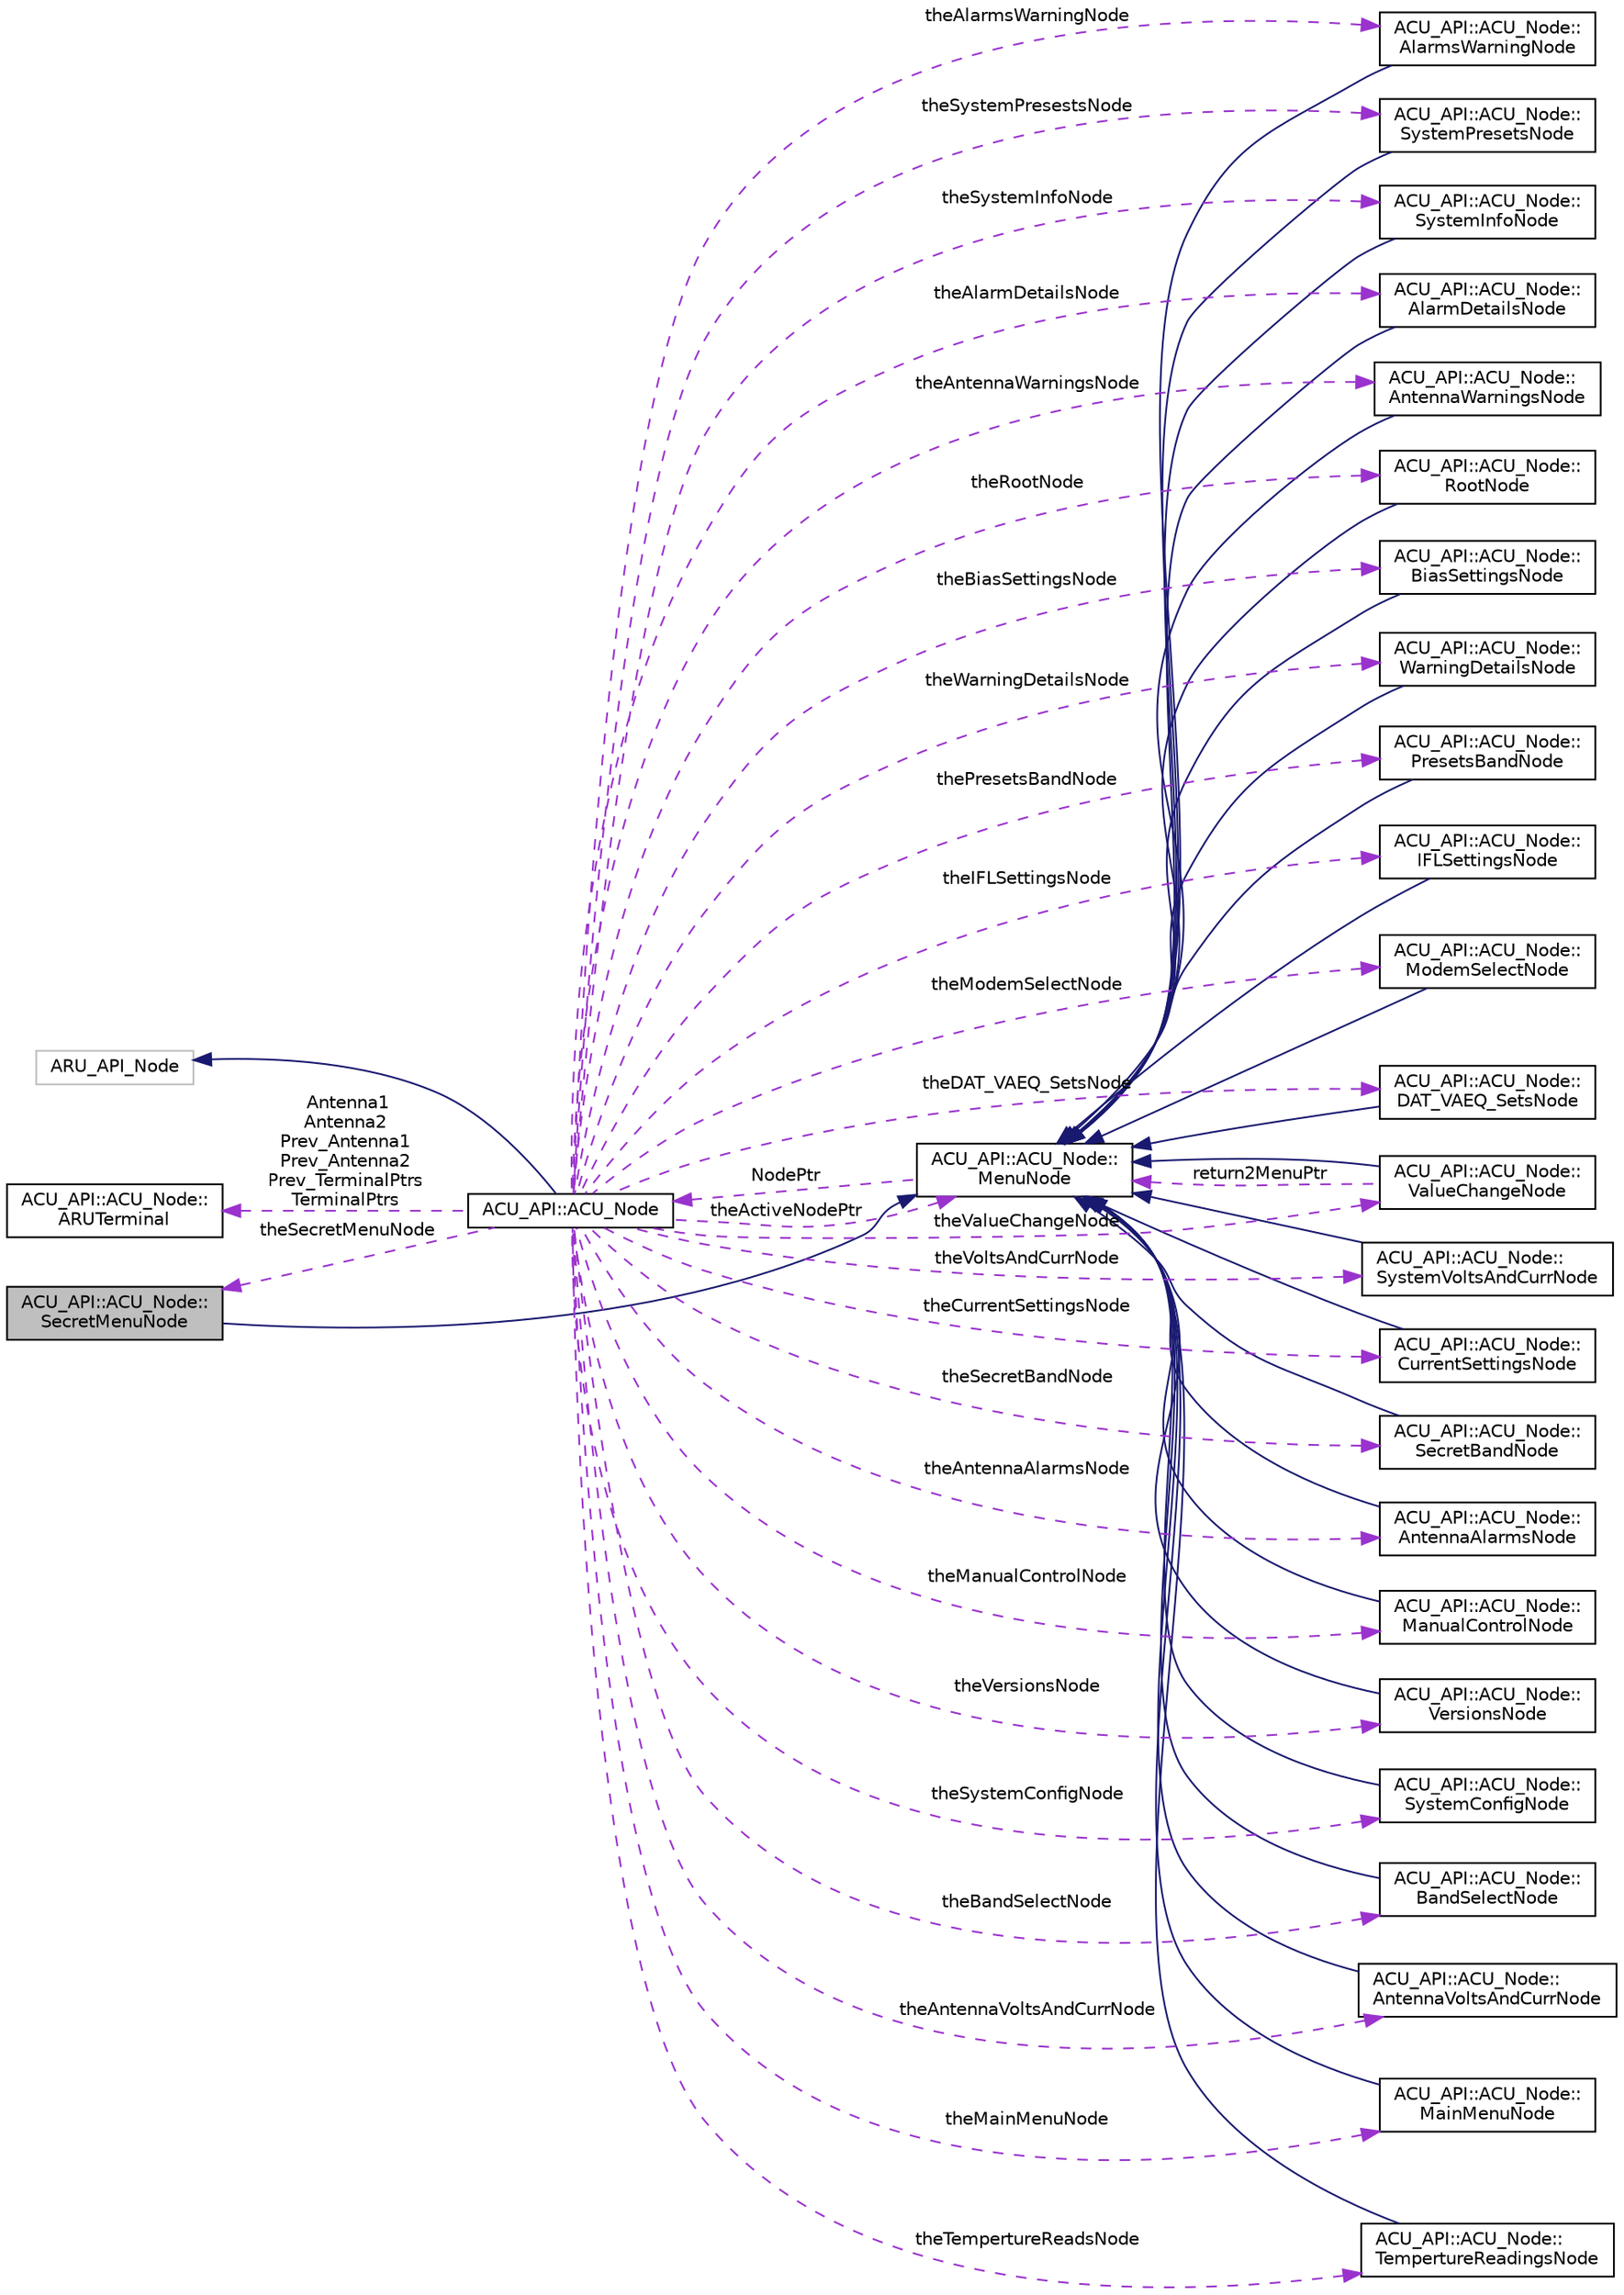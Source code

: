 digraph "ACU_API::ACU_Node::SecretMenuNode"
{
 // LATEX_PDF_SIZE
  edge [fontname="Helvetica",fontsize="10",labelfontname="Helvetica",labelfontsize="10"];
  node [fontname="Helvetica",fontsize="10",shape=record];
  rankdir="LR";
  Node1 [label="ACU_API::ACU_Node::\lSecretMenuNode",height=0.2,width=0.4,color="black", fillcolor="grey75", style="filled", fontcolor="black",tooltip=" "];
  Node2 -> Node1 [dir="back",color="midnightblue",fontsize="10",style="solid",fontname="Helvetica"];
  Node2 [label="ACU_API::ACU_Node::\lMenuNode",height=0.2,width=0.4,color="black", fillcolor="white", style="filled",URL="$class_a_c_u___a_p_i_1_1_a_c_u___node_1_1_menu_node.html",tooltip=" "];
  Node3 -> Node2 [dir="back",color="darkorchid3",fontsize="10",style="dashed",label=" NodePtr" ,fontname="Helvetica"];
  Node3 [label="ACU_API::ACU_Node",height=0.2,width=0.4,color="black", fillcolor="white", style="filled",URL="$class_a_c_u___a_p_i_1_1_a_c_u___node.html",tooltip="Abstract Base of the ACU PCB within the ARU."];
  Node4 -> Node3 [dir="back",color="midnightblue",fontsize="10",style="solid",fontname="Helvetica"];
  Node4 [label="ARU_API_Node",height=0.2,width=0.4,color="grey75", fillcolor="white", style="filled",tooltip=" "];
  Node5 -> Node3 [dir="back",color="darkorchid3",fontsize="10",style="dashed",label=" theBiasSettingsNode" ,fontname="Helvetica"];
  Node5 [label="ACU_API::ACU_Node::\lBiasSettingsNode",height=0.2,width=0.4,color="black", fillcolor="white", style="filled",URL="$class_a_c_u___a_p_i_1_1_a_c_u___node_1_1_bias_settings_node.html",tooltip=" "];
  Node2 -> Node5 [dir="back",color="midnightblue",fontsize="10",style="solid",fontname="Helvetica"];
  Node6 -> Node3 [dir="back",color="darkorchid3",fontsize="10",style="dashed",label=" theModemSelectNode" ,fontname="Helvetica"];
  Node6 [label="ACU_API::ACU_Node::\lModemSelectNode",height=0.2,width=0.4,color="black", fillcolor="white", style="filled",URL="$class_a_c_u___a_p_i_1_1_a_c_u___node_1_1_modem_select_node.html",tooltip=" "];
  Node2 -> Node6 [dir="back",color="midnightblue",fontsize="10",style="solid",fontname="Helvetica"];
  Node7 -> Node3 [dir="back",color="darkorchid3",fontsize="10",style="dashed",label=" theAlarmDetailsNode" ,fontname="Helvetica"];
  Node7 [label="ACU_API::ACU_Node::\lAlarmDetailsNode",height=0.2,width=0.4,color="black", fillcolor="white", style="filled",URL="$class_a_c_u___a_p_i_1_1_a_c_u___node_1_1_alarm_details_node.html",tooltip=" "];
  Node2 -> Node7 [dir="back",color="midnightblue",fontsize="10",style="solid",fontname="Helvetica"];
  Node8 -> Node3 [dir="back",color="darkorchid3",fontsize="10",style="dashed",label=" theIFLSettingsNode" ,fontname="Helvetica"];
  Node8 [label="ACU_API::ACU_Node::\lIFLSettingsNode",height=0.2,width=0.4,color="black", fillcolor="white", style="filled",URL="$class_a_c_u___a_p_i_1_1_a_c_u___node_1_1_i_f_l_settings_node.html",tooltip=" "];
  Node2 -> Node8 [dir="back",color="midnightblue",fontsize="10",style="solid",fontname="Helvetica"];
  Node1 -> Node3 [dir="back",color="darkorchid3",fontsize="10",style="dashed",label=" theSecretMenuNode" ,fontname="Helvetica"];
  Node9 -> Node3 [dir="back",color="darkorchid3",fontsize="10",style="dashed",label=" theDAT_VAEQ_SetsNode" ,fontname="Helvetica"];
  Node9 [label="ACU_API::ACU_Node::\lDAT_VAEQ_SetsNode",height=0.2,width=0.4,color="black", fillcolor="white", style="filled",URL="$class_a_c_u___a_p_i_1_1_a_c_u___node_1_1_d_a_t___v_a_e_q___sets_node.html",tooltip=" "];
  Node2 -> Node9 [dir="back",color="midnightblue",fontsize="10",style="solid",fontname="Helvetica"];
  Node10 -> Node3 [dir="back",color="darkorchid3",fontsize="10",style="dashed",label=" theCurrentSettingsNode" ,fontname="Helvetica"];
  Node10 [label="ACU_API::ACU_Node::\lCurrentSettingsNode",height=0.2,width=0.4,color="black", fillcolor="white", style="filled",URL="$class_a_c_u___a_p_i_1_1_a_c_u___node_1_1_current_settings_node.html",tooltip=" "];
  Node2 -> Node10 [dir="back",color="midnightblue",fontsize="10",style="solid",fontname="Helvetica"];
  Node11 -> Node3 [dir="back",color="darkorchid3",fontsize="10",style="dashed",label=" theVoltsAndCurrNode" ,fontname="Helvetica"];
  Node11 [label="ACU_API::ACU_Node::\lSystemVoltsAndCurrNode",height=0.2,width=0.4,color="black", fillcolor="white", style="filled",URL="$class_a_c_u___a_p_i_1_1_a_c_u___node_1_1_system_volts_and_curr_node.html",tooltip=" "];
  Node2 -> Node11 [dir="back",color="midnightblue",fontsize="10",style="solid",fontname="Helvetica"];
  Node12 -> Node3 [dir="back",color="darkorchid3",fontsize="10",style="dashed",label=" theAlarmsWarningNode" ,fontname="Helvetica"];
  Node12 [label="ACU_API::ACU_Node::\lAlarmsWarningNode",height=0.2,width=0.4,color="black", fillcolor="white", style="filled",URL="$class_a_c_u___a_p_i_1_1_a_c_u___node_1_1_alarms_warning_node.html",tooltip=" "];
  Node2 -> Node12 [dir="back",color="midnightblue",fontsize="10",style="solid",fontname="Helvetica"];
  Node13 -> Node3 [dir="back",color="darkorchid3",fontsize="10",style="dashed",label=" theAntennaWarningsNode" ,fontname="Helvetica"];
  Node13 [label="ACU_API::ACU_Node::\lAntennaWarningsNode",height=0.2,width=0.4,color="black", fillcolor="white", style="filled",URL="$class_a_c_u___a_p_i_1_1_a_c_u___node_1_1_antenna_warnings_node.html",tooltip=" "];
  Node2 -> Node13 [dir="back",color="midnightblue",fontsize="10",style="solid",fontname="Helvetica"];
  Node14 -> Node3 [dir="back",color="darkorchid3",fontsize="10",style="dashed",label=" thePresetsBandNode" ,fontname="Helvetica"];
  Node14 [label="ACU_API::ACU_Node::\lPresetsBandNode",height=0.2,width=0.4,color="black", fillcolor="white", style="filled",URL="$class_a_c_u___a_p_i_1_1_a_c_u___node_1_1_presets_band_node.html",tooltip=" "];
  Node2 -> Node14 [dir="back",color="midnightblue",fontsize="10",style="solid",fontname="Helvetica"];
  Node15 -> Node3 [dir="back",color="darkorchid3",fontsize="10",style="dashed",label=" theSystemInfoNode" ,fontname="Helvetica"];
  Node15 [label="ACU_API::ACU_Node::\lSystemInfoNode",height=0.2,width=0.4,color="black", fillcolor="white", style="filled",URL="$class_a_c_u___a_p_i_1_1_a_c_u___node_1_1_system_info_node.html",tooltip=" "];
  Node2 -> Node15 [dir="back",color="midnightblue",fontsize="10",style="solid",fontname="Helvetica"];
  Node16 -> Node3 [dir="back",color="darkorchid3",fontsize="10",style="dashed",label=" theValueChangeNode" ,fontname="Helvetica"];
  Node16 [label="ACU_API::ACU_Node::\lValueChangeNode",height=0.2,width=0.4,color="black", fillcolor="white", style="filled",URL="$class_a_c_u___a_p_i_1_1_a_c_u___node_1_1_value_change_node.html",tooltip=" "];
  Node2 -> Node16 [dir="back",color="midnightblue",fontsize="10",style="solid",fontname="Helvetica"];
  Node2 -> Node16 [dir="back",color="darkorchid3",fontsize="10",style="dashed",label=" return2MenuPtr" ,fontname="Helvetica"];
  Node17 -> Node3 [dir="back",color="darkorchid3",fontsize="10",style="dashed",label=" theSecretBandNode" ,fontname="Helvetica"];
  Node17 [label="ACU_API::ACU_Node::\lSecretBandNode",height=0.2,width=0.4,color="black", fillcolor="white", style="filled",URL="$class_a_c_u___a_p_i_1_1_a_c_u___node_1_1_secret_band_node.html",tooltip=" "];
  Node2 -> Node17 [dir="back",color="midnightblue",fontsize="10",style="solid",fontname="Helvetica"];
  Node18 -> Node3 [dir="back",color="darkorchid3",fontsize="10",style="dashed",label=" theManualControlNode" ,fontname="Helvetica"];
  Node18 [label="ACU_API::ACU_Node::\lManualControlNode",height=0.2,width=0.4,color="black", fillcolor="white", style="filled",URL="$class_a_c_u___a_p_i_1_1_a_c_u___node_1_1_manual_control_node.html",tooltip=" "];
  Node2 -> Node18 [dir="back",color="midnightblue",fontsize="10",style="solid",fontname="Helvetica"];
  Node19 -> Node3 [dir="back",color="darkorchid3",fontsize="10",style="dashed",label=" theSystemPresestsNode" ,fontname="Helvetica"];
  Node19 [label="ACU_API::ACU_Node::\lSystemPresetsNode",height=0.2,width=0.4,color="black", fillcolor="white", style="filled",URL="$class_a_c_u___a_p_i_1_1_a_c_u___node_1_1_system_presets_node.html",tooltip=" "];
  Node2 -> Node19 [dir="back",color="midnightblue",fontsize="10",style="solid",fontname="Helvetica"];
  Node20 -> Node3 [dir="back",color="darkorchid3",fontsize="10",style="dashed",label=" theSystemConfigNode" ,fontname="Helvetica"];
  Node20 [label="ACU_API::ACU_Node::\lSystemConfigNode",height=0.2,width=0.4,color="black", fillcolor="white", style="filled",URL="$class_a_c_u___a_p_i_1_1_a_c_u___node_1_1_system_config_node.html",tooltip=" "];
  Node2 -> Node20 [dir="back",color="midnightblue",fontsize="10",style="solid",fontname="Helvetica"];
  Node21 -> Node3 [dir="back",color="darkorchid3",fontsize="10",style="dashed",label=" theBandSelectNode" ,fontname="Helvetica"];
  Node21 [label="ACU_API::ACU_Node::\lBandSelectNode",height=0.2,width=0.4,color="black", fillcolor="white", style="filled",URL="$class_a_c_u___a_p_i_1_1_a_c_u___node_1_1_band_select_node.html",tooltip=" "];
  Node2 -> Node21 [dir="back",color="midnightblue",fontsize="10",style="solid",fontname="Helvetica"];
  Node22 -> Node3 [dir="back",color="darkorchid3",fontsize="10",style="dashed",label=" theAntennaVoltsAndCurrNode" ,fontname="Helvetica"];
  Node22 [label="ACU_API::ACU_Node::\lAntennaVoltsAndCurrNode",height=0.2,width=0.4,color="black", fillcolor="white", style="filled",URL="$class_a_c_u___a_p_i_1_1_a_c_u___node_1_1_antenna_volts_and_curr_node.html",tooltip=" "];
  Node2 -> Node22 [dir="back",color="midnightblue",fontsize="10",style="solid",fontname="Helvetica"];
  Node23 -> Node3 [dir="back",color="darkorchid3",fontsize="10",style="dashed",label=" theTempertureReadsNode" ,fontname="Helvetica"];
  Node23 [label="ACU_API::ACU_Node::\lTempertureReadingsNode",height=0.2,width=0.4,color="black", fillcolor="white", style="filled",URL="$class_a_c_u___a_p_i_1_1_a_c_u___node_1_1_temperture_readings_node.html",tooltip=" "];
  Node2 -> Node23 [dir="back",color="midnightblue",fontsize="10",style="solid",fontname="Helvetica"];
  Node24 -> Node3 [dir="back",color="darkorchid3",fontsize="10",style="dashed",label=" theRootNode" ,fontname="Helvetica"];
  Node24 [label="ACU_API::ACU_Node::\lRootNode",height=0.2,width=0.4,color="black", fillcolor="white", style="filled",URL="$class_a_c_u___a_p_i_1_1_a_c_u___node_1_1_root_node.html",tooltip=" "];
  Node2 -> Node24 [dir="back",color="midnightblue",fontsize="10",style="solid",fontname="Helvetica"];
  Node2 -> Node3 [dir="back",color="darkorchid3",fontsize="10",style="dashed",label=" theActiveNodePtr" ,fontname="Helvetica"];
  Node25 -> Node3 [dir="back",color="darkorchid3",fontsize="10",style="dashed",label=" theMainMenuNode" ,fontname="Helvetica"];
  Node25 [label="ACU_API::ACU_Node::\lMainMenuNode",height=0.2,width=0.4,color="black", fillcolor="white", style="filled",URL="$class_a_c_u___a_p_i_1_1_a_c_u___node_1_1_main_menu_node.html",tooltip=" "];
  Node2 -> Node25 [dir="back",color="midnightblue",fontsize="10",style="solid",fontname="Helvetica"];
  Node26 -> Node3 [dir="back",color="darkorchid3",fontsize="10",style="dashed",label=" Antenna1\nAntenna2\nPrev_Antenna1\nPrev_Antenna2\nPrev_TerminalPtrs\nTerminalPtrs" ,fontname="Helvetica"];
  Node26 [label="ACU_API::ACU_Node::\lARUTerminal",height=0.2,width=0.4,color="black", fillcolor="white", style="filled",URL="$class_a_c_u___a_p_i_1_1_a_c_u___node_1_1_a_r_u_terminal.html",tooltip=" "];
  Node27 -> Node3 [dir="back",color="darkorchid3",fontsize="10",style="dashed",label=" theAntennaAlarmsNode" ,fontname="Helvetica"];
  Node27 [label="ACU_API::ACU_Node::\lAntennaAlarmsNode",height=0.2,width=0.4,color="black", fillcolor="white", style="filled",URL="$class_a_c_u___a_p_i_1_1_a_c_u___node_1_1_antenna_alarms_node.html",tooltip=" "];
  Node2 -> Node27 [dir="back",color="midnightblue",fontsize="10",style="solid",fontname="Helvetica"];
  Node28 -> Node3 [dir="back",color="darkorchid3",fontsize="10",style="dashed",label=" theVersionsNode" ,fontname="Helvetica"];
  Node28 [label="ACU_API::ACU_Node::\lVersionsNode",height=0.2,width=0.4,color="black", fillcolor="white", style="filled",URL="$class_a_c_u___a_p_i_1_1_a_c_u___node_1_1_versions_node.html",tooltip=" "];
  Node2 -> Node28 [dir="back",color="midnightblue",fontsize="10",style="solid",fontname="Helvetica"];
  Node29 -> Node3 [dir="back",color="darkorchid3",fontsize="10",style="dashed",label=" theWarningDetailsNode" ,fontname="Helvetica"];
  Node29 [label="ACU_API::ACU_Node::\lWarningDetailsNode",height=0.2,width=0.4,color="black", fillcolor="white", style="filled",URL="$class_a_c_u___a_p_i_1_1_a_c_u___node_1_1_warning_details_node.html",tooltip=" "];
  Node2 -> Node29 [dir="back",color="midnightblue",fontsize="10",style="solid",fontname="Helvetica"];
}
